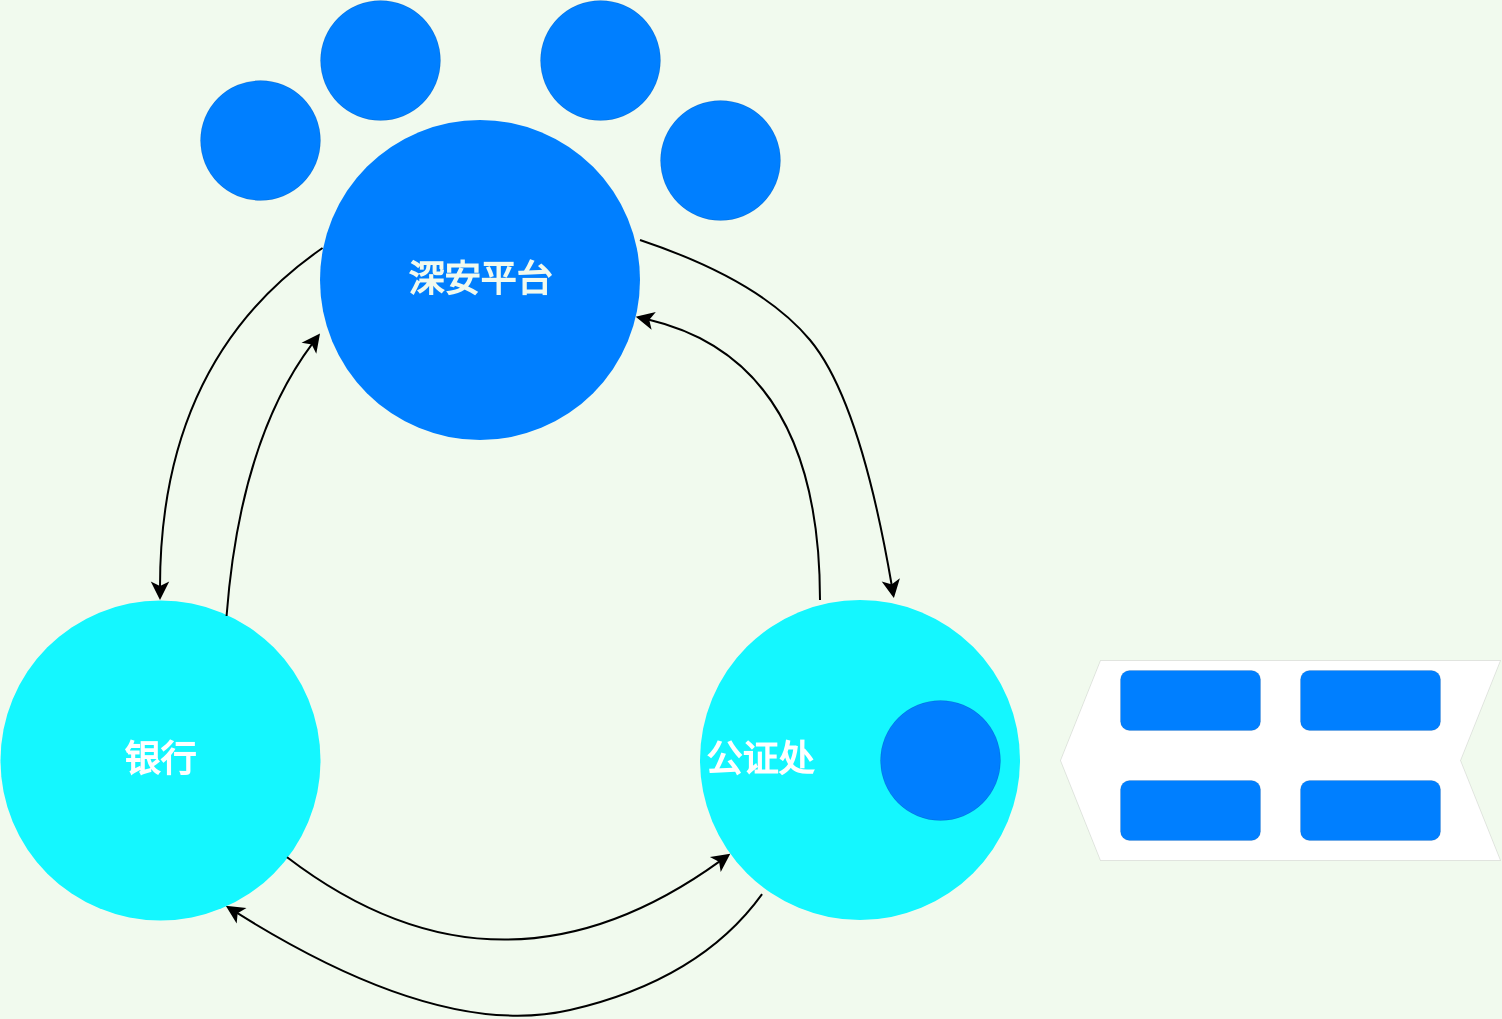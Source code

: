 <mxfile version="17.4.5" type="github" pages="2">
  <diagram id="TbiD-q-UGumEZRIeGAm7" name="赋强现有思路">
    <mxGraphModel dx="1422" dy="762" grid="1" gridSize="10" guides="1" tooltips="1" connect="1" arrows="1" fold="1" page="1" pageScale="1" pageWidth="1600" pageHeight="900" background="#F1FAEE" math="0" shadow="0">
      <root>
        <mxCell id="0" />
        <mxCell id="1" parent="0" />
        <mxCell id="SZ3cnazm3X6QkwhJVz3c-4" value="" style="ellipse;whiteSpace=wrap;html=1;aspect=fixed;fillColor=#14F7FF;fontColor=#FFFFFF;strokeColor=none;fontStyle=1;fontSize=18;" vertex="1" parent="1">
          <mxGeometry x="790" y="350" width="160" height="160" as="geometry" />
        </mxCell>
        <mxCell id="SZ3cnazm3X6QkwhJVz3c-5" value="深安平台" style="ellipse;whiteSpace=wrap;html=1;aspect=fixed;fillColor=#007FFF;fontColor=#F1FAEE;strokeColor=none;fontStyle=1;fontSize=18;" vertex="1" parent="1">
          <mxGeometry x="600" y="110" width="160" height="160" as="geometry" />
        </mxCell>
        <mxCell id="SZ3cnazm3X6QkwhJVz3c-6" value="银行" style="ellipse;whiteSpace=wrap;html=1;aspect=fixed;fillColor=#14F7FF;fontColor=#FFFFFF;strokeColor=none;fontStyle=1;fontSize=18;strokeWidth=0;gradientColor=none;shadow=0;sketch=0;" vertex="1" parent="1">
          <mxGeometry x="440" y="350" width="160" height="160" as="geometry" />
        </mxCell>
        <mxCell id="SZ3cnazm3X6QkwhJVz3c-10" value="" style="curved=1;endArrow=classic;html=1;fontSize=18;fontColor=#FFFFFF;entryX=0.5;entryY=0;entryDx=0;entryDy=0;exitX=0.008;exitY=0.4;exitDx=0;exitDy=0;exitPerimeter=0;" edge="1" parent="1" source="SZ3cnazm3X6QkwhJVz3c-5" target="SZ3cnazm3X6QkwhJVz3c-6">
          <mxGeometry width="50" height="50" relative="1" as="geometry">
            <mxPoint x="620" y="220" as="sourcePoint" />
            <mxPoint x="540" y="190" as="targetPoint" />
            <Array as="points">
              <mxPoint x="520" y="230" />
            </Array>
          </mxGeometry>
        </mxCell>
        <mxCell id="SZ3cnazm3X6QkwhJVz3c-11" value="" style="curved=1;endArrow=classic;html=1;fontSize=18;fontColor=#FFFFFF;entryX=0;entryY=0.667;entryDx=0;entryDy=0;entryPerimeter=0;exitX=0.708;exitY=0.05;exitDx=0;exitDy=0;exitPerimeter=0;" edge="1" parent="1" source="SZ3cnazm3X6QkwhJVz3c-6" target="SZ3cnazm3X6QkwhJVz3c-5">
          <mxGeometry width="50" height="50" relative="1" as="geometry">
            <mxPoint x="580" y="340" as="sourcePoint" />
            <mxPoint x="630" y="290" as="targetPoint" />
            <Array as="points">
              <mxPoint x="560" y="270" />
            </Array>
          </mxGeometry>
        </mxCell>
        <mxCell id="SZ3cnazm3X6QkwhJVz3c-12" value="" style="ellipse;whiteSpace=wrap;html=1;aspect=fixed;shadow=0;sketch=0;fontSize=18;fontColor=#FFFFFF;strokeColor=default;strokeWidth=0;fillColor=#007FFF;gradientColor=none;" vertex="1" parent="1">
          <mxGeometry x="540" y="90" width="60" height="60" as="geometry" />
        </mxCell>
        <mxCell id="SZ3cnazm3X6QkwhJVz3c-13" value="" style="ellipse;whiteSpace=wrap;html=1;aspect=fixed;shadow=0;sketch=0;fontSize=18;fontColor=#FFFFFF;strokeColor=default;strokeWidth=0;fillColor=#007FFF;gradientColor=none;" vertex="1" parent="1">
          <mxGeometry x="600" y="50" width="60" height="60" as="geometry" />
        </mxCell>
        <mxCell id="SZ3cnazm3X6QkwhJVz3c-14" value="" style="ellipse;whiteSpace=wrap;html=1;aspect=fixed;shadow=0;sketch=0;fontSize=18;fontColor=#FFFFFF;strokeColor=default;strokeWidth=0;fillColor=#007FFF;gradientColor=none;" vertex="1" parent="1">
          <mxGeometry x="710" y="50" width="60" height="60" as="geometry" />
        </mxCell>
        <mxCell id="SZ3cnazm3X6QkwhJVz3c-15" value="" style="ellipse;whiteSpace=wrap;html=1;aspect=fixed;shadow=0;sketch=0;fontSize=18;fontColor=#FFFFFF;strokeColor=default;strokeWidth=0;fillColor=#007FFF;gradientColor=none;" vertex="1" parent="1">
          <mxGeometry x="770" y="100" width="60" height="60" as="geometry" />
        </mxCell>
        <mxCell id="SZ3cnazm3X6QkwhJVz3c-16" value="" style="curved=1;endArrow=classic;html=1;fontFamily=Helvetica;fontSize=18;fontColor=#FFFFFF;align=center;strokeColor=default;" edge="1" parent="1" source="SZ3cnazm3X6QkwhJVz3c-6" target="SZ3cnazm3X6QkwhJVz3c-4">
          <mxGeometry width="50" height="50" relative="1" as="geometry">
            <mxPoint x="600" y="480" as="sourcePoint" />
            <mxPoint x="790" y="520" as="targetPoint" />
            <Array as="points">
              <mxPoint x="690" y="560" />
            </Array>
          </mxGeometry>
        </mxCell>
        <mxCell id="SZ3cnazm3X6QkwhJVz3c-17" value="" style="curved=1;endArrow=classic;html=1;fontSize=18;fontColor=#FFFFFF;entryX=0.706;entryY=0.956;entryDx=0;entryDy=0;entryPerimeter=0;exitX=0.194;exitY=0.919;exitDx=0;exitDy=0;exitPerimeter=0;" edge="1" parent="1" source="SZ3cnazm3X6QkwhJVz3c-4" target="SZ3cnazm3X6QkwhJVz3c-6">
          <mxGeometry width="50" height="50" relative="1" as="geometry">
            <mxPoint x="640" y="650" as="sourcePoint" />
            <mxPoint x="690" y="600" as="targetPoint" />
            <Array as="points">
              <mxPoint x="790" y="540" />
              <mxPoint x="660" y="570" />
            </Array>
          </mxGeometry>
        </mxCell>
        <mxCell id="SZ3cnazm3X6QkwhJVz3c-18" value="" style="curved=1;endArrow=classic;html=1;fontSize=18;fontColor=#FFFFFF;" edge="1" parent="1" target="SZ3cnazm3X6QkwhJVz3c-5">
          <mxGeometry width="50" height="50" relative="1" as="geometry">
            <mxPoint x="850" y="350" as="sourcePoint" />
            <mxPoint x="900" y="230" as="targetPoint" />
            <Array as="points">
              <mxPoint x="850" y="230" />
            </Array>
          </mxGeometry>
        </mxCell>
        <mxCell id="SZ3cnazm3X6QkwhJVz3c-19" value="" style="curved=1;endArrow=classic;html=1;fontSize=18;fontColor=#FFFFFF;exitX=1;exitY=0.375;exitDx=0;exitDy=0;exitPerimeter=0;entryX=0.606;entryY=-0.006;entryDx=0;entryDy=0;entryPerimeter=0;" edge="1" parent="1" source="SZ3cnazm3X6QkwhJVz3c-5" target="SZ3cnazm3X6QkwhJVz3c-4">
          <mxGeometry width="50" height="50" relative="1" as="geometry">
            <mxPoint x="920" y="270" as="sourcePoint" />
            <mxPoint x="890" y="350" as="targetPoint" />
            <Array as="points">
              <mxPoint x="820" y="190" />
              <mxPoint x="870" y="250" />
            </Array>
          </mxGeometry>
        </mxCell>
        <mxCell id="SZ3cnazm3X6QkwhJVz3c-20" value="" style="ellipse;whiteSpace=wrap;html=1;aspect=fixed;shadow=0;sketch=0;fontSize=18;fontColor=#FFFFFF;strokeColor=default;strokeWidth=0;fillColor=#007FFF;gradientColor=none;" vertex="1" parent="1">
          <mxGeometry x="880" y="400" width="60" height="60" as="geometry" />
        </mxCell>
        <mxCell id="SZ3cnazm3X6QkwhJVz3c-21" value="&lt;span style=&quot;font-weight: 700&quot;&gt;公证处&lt;/span&gt;" style="text;html=1;strokeColor=none;fillColor=none;align=center;verticalAlign=middle;whiteSpace=wrap;rounded=0;shadow=0;sketch=0;fontSize=18;fontColor=#FFFFFF;" vertex="1" parent="1">
          <mxGeometry x="790" y="415" width="60" height="30" as="geometry" />
        </mxCell>
        <mxCell id="SZ3cnazm3X6QkwhJVz3c-24" value="" style="shape=step;perimeter=stepPerimeter;whiteSpace=wrap;html=1;fixedSize=1;shadow=0;sketch=0;fontSize=18;strokeWidth=0;direction=west;size=20;" vertex="1" parent="1">
          <mxGeometry x="970" y="380" width="220" height="100" as="geometry" />
        </mxCell>
        <mxCell id="SZ3cnazm3X6QkwhJVz3c-26" value="" style="rounded=1;whiteSpace=wrap;html=1;shadow=0;sketch=0;fontSize=18;fontColor=#FFFFFF;strokeColor=default;strokeWidth=0;fillColor=#007FFF;gradientColor=none;" vertex="1" parent="1">
          <mxGeometry x="1090" y="440" width="70" height="30" as="geometry" />
        </mxCell>
        <mxCell id="SZ3cnazm3X6QkwhJVz3c-27" value="" style="rounded=1;whiteSpace=wrap;html=1;shadow=0;sketch=0;fontSize=18;fontColor=#FFFFFF;strokeColor=default;strokeWidth=0;fillColor=#007FFF;gradientColor=none;" vertex="1" parent="1">
          <mxGeometry x="1000" y="440" width="70" height="30" as="geometry" />
        </mxCell>
        <mxCell id="SZ3cnazm3X6QkwhJVz3c-28" value="" style="rounded=1;whiteSpace=wrap;html=1;shadow=0;sketch=0;fontSize=18;fontColor=#FFFFFF;strokeColor=default;strokeWidth=0;fillColor=#007FFF;gradientColor=none;" vertex="1" parent="1">
          <mxGeometry x="1090" y="385" width="70" height="30" as="geometry" />
        </mxCell>
        <mxCell id="SZ3cnazm3X6QkwhJVz3c-29" value="" style="rounded=1;whiteSpace=wrap;html=1;shadow=0;sketch=0;fontSize=18;fontColor=#FFFFFF;strokeColor=default;strokeWidth=0;fillColor=#007FFF;gradientColor=none;" vertex="1" parent="1">
          <mxGeometry x="1000" y="385" width="70" height="30" as="geometry" />
        </mxCell>
      </root>
    </mxGraphModel>
  </diagram>
  <diagram id="W_DcEgEJa7QvUL6Cg9mv" name="赋强创新思路">
    <mxGraphModel dx="1422" dy="762" grid="1" gridSize="10" guides="1" tooltips="1" connect="1" arrows="1" fold="1" page="1" pageScale="1" pageWidth="1600" pageHeight="900" background="#F1FAEE" math="0" shadow="0">
      <root>
        <mxCell id="0" />
        <mxCell id="1" parent="0" />
        <mxCell id="FC0IcF9SnpDUft-PJ-PU-1" value="&lt;div&gt;&lt;span style=&quot;font-family: &amp;#34;larkhacksafarifont&amp;#34; , &amp;#34;larkemojifont&amp;#34; , &amp;#34;larkchinesequote&amp;#34; , , &amp;#34;blinkmacsystemfont&amp;#34; , &amp;#34;helvetica neue&amp;#34; , &amp;#34;arial&amp;#34; , &amp;#34;segoe ui&amp;#34; , &amp;#34;pingfang sc&amp;#34; , &amp;#34;microsoft yahei&amp;#34; , &amp;#34;hiragino sans gb&amp;#34; , sans-serif , &amp;#34;apple color emoji&amp;#34; , &amp;#34;segoe ui emoji&amp;#34; , &amp;#34;segoe ui symbol&amp;#34; , &amp;#34;noto color emoji&amp;#34;&quot;&gt;&lt;span style=&quot;font-size: 13px&quot;&gt;赋强创新思路&lt;/span&gt;&lt;/span&gt;&lt;/div&gt;" style="swimlane;labelBackgroundColor=none;labelBorderColor=none;fontSize=16;fillColor=#A8DADC;html=1;strokeColor=#457B9D;fontColor=#1D3557;" vertex="1" parent="1">
          <mxGeometry x="20" y="140" width="1280" height="530" as="geometry">
            <mxRectangle x="30" y="160" width="160" height="23" as="alternateBounds" />
          </mxGeometry>
        </mxCell>
        <mxCell id="FC0IcF9SnpDUft-PJ-PU-2" value="" style="shape=ext;double=1;rounded=1;whiteSpace=wrap;html=1;dashed=1;labelBackgroundColor=none;sketch=0;fontSize=14;fontColor=#000000;strokeColor=#457B9D;fillColor=none;" vertex="1" parent="FC0IcF9SnpDUft-PJ-PU-1">
          <mxGeometry x="900" y="350" width="370" height="120" as="geometry" />
        </mxCell>
        <mxCell id="FC0IcF9SnpDUft-PJ-PU-3" value="" style="shape=ext;double=1;rounded=1;whiteSpace=wrap;html=1;dashed=1;labelBackgroundColor=none;sketch=0;fontSize=14;fontColor=#000000;strokeColor=#457B9D;fillColor=none;labelPosition=center;verticalLabelPosition=top;align=center;verticalAlign=bottom;" vertex="1" parent="FC0IcF9SnpDUft-PJ-PU-1">
          <mxGeometry x="330" y="117" width="490" height="283" as="geometry" />
        </mxCell>
        <mxCell id="FC0IcF9SnpDUft-PJ-PU-4" value="" style="shape=ext;double=1;rounded=1;whiteSpace=wrap;html=1;dashed=1;labelBackgroundColor=none;sketch=0;fontSize=14;fontColor=#000000;strokeColor=#457B9D;fillColor=none;" vertex="1" parent="FC0IcF9SnpDUft-PJ-PU-1">
          <mxGeometry x="900" y="100" width="370" height="120" as="geometry" />
        </mxCell>
        <mxCell id="FC0IcF9SnpDUft-PJ-PU-5" value="" style="shape=ext;double=1;rounded=1;whiteSpace=wrap;html=1;dashed=1;labelBackgroundColor=none;sketch=0;fontSize=14;fontColor=#000000;strokeColor=#457B9D;fillColor=none;" vertex="1" parent="FC0IcF9SnpDUft-PJ-PU-1">
          <mxGeometry x="900" y="225" width="370" height="120" as="geometry" />
        </mxCell>
        <mxCell id="FC0IcF9SnpDUft-PJ-PU-6" value="" style="line;strokeWidth=1;direction=south;html=1;strokeColor=#457B9D;dashed=1;labelBackgroundColor=#F1FAEE;fillColor=#A8DADC;fontColor=#1D3557;" vertex="1" parent="FC0IcF9SnpDUft-PJ-PU-1">
          <mxGeometry x="240" y="60" width="10" height="410" as="geometry" />
        </mxCell>
        <mxCell id="FC0IcF9SnpDUft-PJ-PU-7" value="" style="line;strokeWidth=1;direction=south;html=1;strokeColor=#457B9D;dashed=1;labelBackgroundColor=#F1FAEE;fillColor=#A8DADC;fontColor=#1D3557;" vertex="1" parent="FC0IcF9SnpDUft-PJ-PU-1">
          <mxGeometry x="1047" y="60" width="10" height="410" as="geometry" />
        </mxCell>
        <mxCell id="FC0IcF9SnpDUft-PJ-PU-8" value="" style="line;strokeWidth=1;direction=south;html=1;strokeColor=#457B9D;dashed=1;labelBackgroundColor=#F1FAEE;fillColor=#A8DADC;fontColor=#1D3557;" vertex="1" parent="FC0IcF9SnpDUft-PJ-PU-1">
          <mxGeometry x="640" y="60" width="10" height="410" as="geometry" />
        </mxCell>
        <mxCell id="FC0IcF9SnpDUft-PJ-PU-9" value="公证处A数据库" style="aspect=fixed;html=1;points=[];align=center;image;fontSize=12;image=img/lib/azure2/databases/Azure_Database_MySQL_Server.svg;labelBackgroundColor=none;fillColor=#A8DADC;strokeColor=#457B9D;fontColor=#1D3557;" vertex="1" parent="FC0IcF9SnpDUft-PJ-PU-1">
          <mxGeometry x="1058.5" y="117" width="55.5" height="74" as="geometry" />
        </mxCell>
        <mxCell id="FC0IcF9SnpDUft-PJ-PU-10" value="公证处B数据库" style="aspect=fixed;html=1;points=[];align=center;image;fontSize=12;image=img/lib/azure2/databases/Azure_Database_MySQL_Server.svg;labelBackgroundColor=none;fillColor=#A8DADC;strokeColor=#457B9D;fontColor=#1D3557;" vertex="1" parent="FC0IcF9SnpDUft-PJ-PU-1">
          <mxGeometry x="1058.5" y="238" width="55.5" height="74" as="geometry" />
        </mxCell>
        <mxCell id="FC0IcF9SnpDUft-PJ-PU-11" value="&lt;span&gt;平台数据库&lt;/span&gt;" style="aspect=fixed;html=1;points=[];align=center;image;fontSize=12;image=img/lib/azure2/databases/Azure_Database_MySQL_Server.svg;labelBackgroundColor=none;fillColor=#A8DADC;strokeColor=#457B9D;fontColor=#1D3557;" vertex="1" parent="FC0IcF9SnpDUft-PJ-PU-1">
          <mxGeometry x="1058.5" y="360" width="55.5" height="74" as="geometry" />
        </mxCell>
        <mxCell id="FC0IcF9SnpDUft-PJ-PU-12" value="" style="shape=singleArrow;whiteSpace=wrap;html=1;arrowWidth=0.4;arrowSize=0.4;rounded=0;sketch=0;fontColor=#1D3557;strokeColor=#457B9D;fillColor=#457B9D;" vertex="1" parent="FC0IcF9SnpDUft-PJ-PU-1">
          <mxGeometry x="200" y="70" width="110" height="10" as="geometry" />
        </mxCell>
        <mxCell id="FC0IcF9SnpDUft-PJ-PU-13" value="&lt;span style=&quot;font-size: 9px&quot;&gt;客户端&lt;/span&gt;" style="text;html=1;align=center;verticalAlign=middle;resizable=0;points=[];autosize=1;strokeColor=none;fillColor=none;fontColor=#000000;fontStyle=1;fontSize=9;" vertex="1" parent="FC0IcF9SnpDUft-PJ-PU-1">
          <mxGeometry x="125" y="65" width="50" height="20" as="geometry" />
        </mxCell>
        <mxCell id="FC0IcF9SnpDUft-PJ-PU-14" value="&lt;h3 style=&quot;padding: 0px ; margin: 24px 0px 16px ; box-sizing: border-box ; font-size: 1.25em ; line-height: 1.25 ; color: rgb(36 , 41 , 46) ; font-family: , &amp;#34;blinkmacsystemfont&amp;#34; , &amp;#34;segoe ui&amp;#34; , &amp;#34;helvetica&amp;#34; , &amp;#34;arial&amp;#34; , sans-serif , &amp;#34;apple color emoji&amp;#34; , &amp;#34;segoe ui emoji&amp;#34; , &amp;#34;segoe ui symbol&amp;#34;&quot;&gt;数据采集&lt;/h3&gt;" style="whiteSpace=wrap;html=1;rounded=0;sketch=0;fontColor=#1D3557;strokeColor=#457B9D;fillColor=#FFFFFF;labelBackgroundColor=none;" vertex="1" parent="FC0IcF9SnpDUft-PJ-PU-1">
          <mxGeometry x="185" y="30" width="140" height="30" as="geometry" />
        </mxCell>
        <mxCell id="FC0IcF9SnpDUft-PJ-PU-15" value="" style="shape=singleArrow;whiteSpace=wrap;html=1;arrowWidth=0.4;arrowSize=0.4;rounded=0;sketch=0;fontColor=#1D3557;strokeColor=#457B9D;fillColor=#457B9D;" vertex="1" parent="FC0IcF9SnpDUft-PJ-PU-1">
          <mxGeometry x="600" y="70" width="110" height="10" as="geometry" />
        </mxCell>
        <mxCell id="FC0IcF9SnpDUft-PJ-PU-16" value="&lt;h3 style=&quot;padding: 0px ; margin: 24px 0px 16px ; box-sizing: border-box ; font-size: 1.25em ; line-height: 1.25 ; color: rgb(36 , 41 , 46) ; font-family: , &amp;#34;blinkmacsystemfont&amp;#34; , &amp;#34;segoe ui&amp;#34; , &amp;#34;helvetica&amp;#34; , &amp;#34;arial&amp;#34; , sans-serif , &amp;#34;apple color emoji&amp;#34; , &amp;#34;segoe ui emoji&amp;#34; , &amp;#34;segoe ui symbol&amp;#34;&quot;&gt;业务计算&lt;/h3&gt;" style="whiteSpace=wrap;html=1;rounded=0;sketch=0;fontColor=#1D3557;strokeColor=#457B9D;fillColor=#FFFFFF;" vertex="1" parent="FC0IcF9SnpDUft-PJ-PU-1">
          <mxGeometry x="585" y="30" width="140" height="30" as="geometry" />
        </mxCell>
        <mxCell id="FC0IcF9SnpDUft-PJ-PU-17" value="" style="shape=singleArrow;whiteSpace=wrap;html=1;arrowWidth=0.4;arrowSize=0.4;rounded=0;sketch=0;fontColor=#1D3557;strokeColor=#457B9D;fillColor=#457B9D;" vertex="1" parent="FC0IcF9SnpDUft-PJ-PU-1">
          <mxGeometry x="1004" y="70" width="110" height="10" as="geometry" />
        </mxCell>
        <mxCell id="FC0IcF9SnpDUft-PJ-PU-18" value="&lt;h3 style=&quot;padding: 0px ; margin: 24px 0px 16px ; box-sizing: border-box ; font-size: 1.25em ; line-height: 1.25 ; color: rgb(36 , 41 , 46) ; font-family: , &amp;#34;blinkmacsystemfont&amp;#34; , &amp;#34;segoe ui&amp;#34; , &amp;#34;helvetica&amp;#34; , &amp;#34;arial&amp;#34; , sans-serif , &amp;#34;apple color emoji&amp;#34; , &amp;#34;segoe ui emoji&amp;#34; , &amp;#34;segoe ui symbol&amp;#34;&quot;&gt;数据存储&lt;/h3&gt;" style="whiteSpace=wrap;html=1;rounded=0;sketch=0;fontColor=#1D3557;strokeColor=#457B9D;fillColor=#FFFFFF;" vertex="1" parent="FC0IcF9SnpDUft-PJ-PU-1">
          <mxGeometry x="984" y="30" width="140" height="35" as="geometry" />
        </mxCell>
        <mxCell id="FC0IcF9SnpDUft-PJ-PU-19" value="API业务服务" style="aspect=fixed;html=1;points=[];align=center;image;fontSize=12;image=img/lib/azure2/app_services/App_Service_Plans.svg;rounded=0;sketch=0;fontColor=#1D3557;strokeColor=#457B9D;fillColor=#A8DADC;labelBackgroundColor=none;" vertex="1" parent="FC0IcF9SnpDUft-PJ-PU-1">
          <mxGeometry x="417" y="143" width="43" height="43" as="geometry" />
        </mxCell>
        <mxCell id="FC0IcF9SnpDUft-PJ-PU-20" value="平台服务" style="text;html=1;align=center;verticalAlign=middle;resizable=0;points=[];autosize=1;strokeColor=none;fillColor=none;fontColor=#000000;fontStyle=1;fontSize=9;" vertex="1" parent="FC0IcF9SnpDUft-PJ-PU-1">
          <mxGeometry x="415" y="65" width="60" height="20" as="geometry" />
        </mxCell>
        <mxCell id="FC0IcF9SnpDUft-PJ-PU-21" value="&lt;font style=&quot;font-size: 9px&quot;&gt;数据隔离&lt;/font&gt;" style="text;html=1;align=center;verticalAlign=middle;resizable=0;points=[];autosize=1;strokeColor=none;fillColor=none;fontColor=#000000;fontStyle=1;fontSize=9;" vertex="1" parent="FC0IcF9SnpDUft-PJ-PU-1">
          <mxGeometry x="845" y="65" width="60" height="20" as="geometry" />
        </mxCell>
        <mxCell id="FC0IcF9SnpDUft-PJ-PU-22" value="&lt;span style=&quot;font-size: 9px;&quot;&gt;多数据源&lt;/span&gt;" style="text;html=1;align=center;verticalAlign=middle;resizable=0;points=[];autosize=1;strokeColor=none;fillColor=none;fontColor=#000000;fontStyle=1;fontSize=9;" vertex="1" parent="FC0IcF9SnpDUft-PJ-PU-1">
          <mxGeometry x="1195" y="65" width="60" height="20" as="geometry" />
        </mxCell>
        <mxCell id="FC0IcF9SnpDUft-PJ-PU-23" value="" style="edgeStyle=orthogonalEdgeStyle;curved=0;rounded=1;sketch=0;orthogonalLoop=1;jettySize=auto;html=1;fontSize=19;fontColor=#000000;strokeColor=#457B9D;fillColor=#A8DADC;" edge="1" parent="FC0IcF9SnpDUft-PJ-PU-1">
          <mxGeometry relative="1" as="geometry">
            <mxPoint x="770" y="266.5" as="sourcePoint" />
            <mxPoint x="916" y="266.5" as="targetPoint" />
          </mxGeometry>
        </mxCell>
        <mxCell id="FC0IcF9SnpDUft-PJ-PU-24" value="" style="edgeStyle=orthogonalEdgeStyle;curved=0;rounded=1;sketch=0;orthogonalLoop=1;jettySize=auto;html=1;fontSize=19;fontColor=#000000;strokeColor=#457B9D;fillColor=#A8DADC;" edge="1" parent="FC0IcF9SnpDUft-PJ-PU-1">
          <mxGeometry relative="1" as="geometry">
            <mxPoint x="778" y="375" as="sourcePoint" />
            <mxPoint x="924" y="375" as="targetPoint" />
          </mxGeometry>
        </mxCell>
        <mxCell id="FC0IcF9SnpDUft-PJ-PU-25" value="&lt;span style=&quot;color: rgb(29 , 53 , 87) ; background-color: rgb(248 , 249 , 250)&quot;&gt;银行&lt;/span&gt;" style="aspect=fixed;html=1;points=[];align=center;image;fontSize=12;image=img/lib/azure2/networking/IP_Groups.svg;rounded=0;sketch=0;fontColor=#000000;strokeColor=#457B9D;fillColor=none;" vertex="1" parent="FC0IcF9SnpDUft-PJ-PU-1">
          <mxGeometry x="60" y="162.5" width="96.64" height="75" as="geometry" />
        </mxCell>
        <mxCell id="FC0IcF9SnpDUft-PJ-PU-26" value="" style="edgeStyle=orthogonalEdgeStyle;curved=0;rounded=1;sketch=0;orthogonalLoop=1;jettySize=auto;html=1;fontSize=19;fontColor=#000000;strokeColor=#457B9D;fillColor=#A8DADC;" edge="1" parent="FC0IcF9SnpDUft-PJ-PU-1">
          <mxGeometry relative="1" as="geometry">
            <mxPoint x="175" y="207" as="sourcePoint" />
            <mxPoint x="350" y="207" as="targetPoint" />
          </mxGeometry>
        </mxCell>
        <mxCell id="FC0IcF9SnpDUft-PJ-PU-27" value="&lt;span style=&quot;color: rgb(29 , 53 , 87) ; background-color: rgb(248 , 249 , 250)&quot;&gt;小程序&lt;/span&gt;" style="aspect=fixed;html=1;points=[];align=center;image;fontSize=12;image=img/lib/azure2/networking/IP_Groups.svg;rounded=0;sketch=0;fontColor=#000000;strokeColor=#457B9D;fillColor=none;" vertex="1" parent="FC0IcF9SnpDUft-PJ-PU-1">
          <mxGeometry x="60" y="292.5" width="96.64" height="75" as="geometry" />
        </mxCell>
        <mxCell id="FC0IcF9SnpDUft-PJ-PU-28" value="" style="edgeStyle=orthogonalEdgeStyle;curved=0;rounded=1;sketch=0;orthogonalLoop=1;jettySize=auto;html=1;fontSize=19;fontColor=#000000;strokeColor=#457B9D;fillColor=#A8DADC;" edge="1" parent="FC0IcF9SnpDUft-PJ-PU-1">
          <mxGeometry relative="1" as="geometry">
            <mxPoint x="170" y="330" as="sourcePoint" />
            <mxPoint x="350" y="330" as="targetPoint" />
          </mxGeometry>
        </mxCell>
        <mxCell id="FC0IcF9SnpDUft-PJ-PU-29" value="Admin业务服务" style="aspect=fixed;html=1;points=[];align=center;image;fontSize=12;image=img/lib/azure2/app_services/App_Service_Plans.svg;rounded=0;sketch=0;fontColor=#1D3557;strokeColor=#457B9D;fillColor=#A8DADC;labelBackgroundColor=none;" vertex="1" parent="FC0IcF9SnpDUft-PJ-PU-1">
          <mxGeometry x="415" y="310" width="40" height="40" as="geometry" />
        </mxCell>
        <mxCell id="FC0IcF9SnpDUft-PJ-PU-30" value="SIgn业务服务" style="aspect=fixed;html=1;points=[];align=center;image;fontSize=12;image=img/lib/azure2/app_services/App_Service_Plans.svg;rounded=0;sketch=0;fontColor=#1D3557;strokeColor=#457B9D;fillColor=#A8DADC;labelBackgroundColor=none;" vertex="1" parent="FC0IcF9SnpDUft-PJ-PU-1">
          <mxGeometry x="417" y="223" width="49" height="49" as="geometry" />
        </mxCell>
        <mxCell id="FC0IcF9SnpDUft-PJ-PU-31" value="" style="aspect=fixed;html=1;points=[];align=left;image;fontSize=12;image=img/lib/azure2/general/Workflow.svg;rotation=-90;labelPosition=right;verticalLabelPosition=middle;verticalAlign=top;horizontal=0;" vertex="1" parent="FC0IcF9SnpDUft-PJ-PU-1">
          <mxGeometry x="630" y="205" width="103.95" height="107" as="geometry" />
        </mxCell>
        <mxCell id="FC0IcF9SnpDUft-PJ-PU-32" value="Task业务服务" style="aspect=fixed;html=1;points=[];align=center;image;fontSize=12;image=img/lib/azure2/app_services/App_Service_Plans.svg;rounded=0;sketch=0;fontColor=#1D3557;strokeColor=#457B9D;fillColor=#A8DADC;labelBackgroundColor=none;" vertex="1" parent="FC0IcF9SnpDUft-PJ-PU-1">
          <mxGeometry x="505" y="146" width="40" height="40" as="geometry" />
        </mxCell>
        <mxCell id="FC0IcF9SnpDUft-PJ-PU-33" value="其他服务" style="aspect=fixed;html=1;points=[];align=center;image;fontSize=12;image=img/lib/azure2/app_services/App_Service_Plans.svg;rounded=0;sketch=0;fontColor=#1D3557;strokeColor=#457B9D;fillColor=#A8DADC;labelBackgroundColor=none;" vertex="1" parent="FC0IcF9SnpDUft-PJ-PU-1">
          <mxGeometry x="505" y="223" width="40" height="40" as="geometry" />
        </mxCell>
        <mxCell id="FC0IcF9SnpDUft-PJ-PU-34" value="" style="edgeStyle=orthogonalEdgeStyle;curved=0;rounded=1;sketch=0;orthogonalLoop=1;jettySize=auto;html=1;fontSize=19;fontColor=#000000;strokeColor=#457B9D;fillColor=#A8DADC;" edge="1" parent="FC0IcF9SnpDUft-PJ-PU-1">
          <mxGeometry relative="1" as="geometry">
            <mxPoint x="770" y="184" as="sourcePoint" />
            <mxPoint x="916" y="184" as="targetPoint" />
          </mxGeometry>
        </mxCell>
        <mxCell id="FC0IcF9SnpDUft-PJ-PU-35" value="通过AOP根据业务规则分配数据源" style="text;html=1;align=center;verticalAlign=middle;resizable=0;points=[];autosize=1;strokeColor=none;fillColor=none;fontColor=#000000;fontStyle=1;fontSize=9;" vertex="1" parent="FC0IcF9SnpDUft-PJ-PU-1">
          <mxGeometry x="603" y="184" width="200" height="20" as="geometry" />
        </mxCell>
        <mxCell id="FC0IcF9SnpDUft-PJ-PU-36" value="" style="shape=curlyBracket;whiteSpace=wrap;html=1;rounded=1;flipH=1;labelBackgroundColor=none;sketch=0;fontSize=19;fontColor=#000000;strokeColor=#000000;fillColor=none;" vertex="1" parent="FC0IcF9SnpDUft-PJ-PU-1">
          <mxGeometry x="575" y="140" width="52" height="235" as="geometry" />
        </mxCell>
        <mxCell id="FC0IcF9SnpDUft-PJ-PU-37" value="静态配置文件添加多数据源" style="text;html=1;align=center;verticalAlign=middle;resizable=0;points=[];autosize=1;strokeColor=none;fillColor=none;fontColor=#000000;fontStyle=1;fontSize=9;" vertex="1" parent="FC0IcF9SnpDUft-PJ-PU-1">
          <mxGeometry x="610" y="330" width="160" height="20" as="geometry" />
        </mxCell>
        <mxCell id="jZA_SXGNm3jzXFu0hKiR-1" value="&lt;div&gt;&lt;span style=&quot;font-size: 13px ; font-family: &amp;#34;larkhacksafarifont&amp;#34; , &amp;#34;larkemojifont&amp;#34; , &amp;#34;larkchinesequote&amp;#34; , , &amp;#34;blinkmacsystemfont&amp;#34; , &amp;#34;helvetica neue&amp;#34; , &amp;#34;arial&amp;#34; , &amp;#34;segoe ui&amp;#34; , &amp;#34;pingfang sc&amp;#34; , &amp;#34;microsoft yahei&amp;#34; , &amp;#34;hiragino sans gb&amp;#34; , sans-serif , &amp;#34;apple color emoji&amp;#34; , &amp;#34;segoe ui emoji&amp;#34; , &amp;#34;segoe ui symbol&amp;#34; , &amp;#34;noto color emoji&amp;#34;&quot;&gt;赋强创新思路&lt;/span&gt;&lt;span style=&quot;font-family: &amp;#34;larkhacksafarifont&amp;#34; , &amp;#34;larkemojifont&amp;#34; , &amp;#34;larkchinesequote&amp;#34; , , &amp;#34;blinkmacsystemfont&amp;#34; , &amp;#34;helvetica neue&amp;#34; , &amp;#34;arial&amp;#34; , &amp;#34;segoe ui&amp;#34; , &amp;#34;pingfang sc&amp;#34; , &amp;#34;microsoft yahei&amp;#34; , &amp;#34;hiragino sans gb&amp;#34; , sans-serif , &amp;#34;apple color emoji&amp;#34; , &amp;#34;segoe ui emoji&amp;#34; , &amp;#34;segoe ui symbol&amp;#34; , &amp;#34;noto color emoji&amp;#34;&quot;&gt;&lt;span style=&quot;font-size: 13px&quot;&gt;（目标开拓新思路）&lt;/span&gt;&lt;/span&gt;&lt;/div&gt;" style="shape=callout;whiteSpace=wrap;html=1;perimeter=calloutPerimeter;labelBackgroundColor=none;labelBorderColor=none;fontSize=14;fillColor=#A8DADC;strokeColor=#457B9D;fontColor=#1D3557;fontStyle=1" vertex="1" parent="1">
          <mxGeometry x="900" y="40" width="390" height="100" as="geometry" />
        </mxCell>
      </root>
    </mxGraphModel>
  </diagram>
</mxfile>

